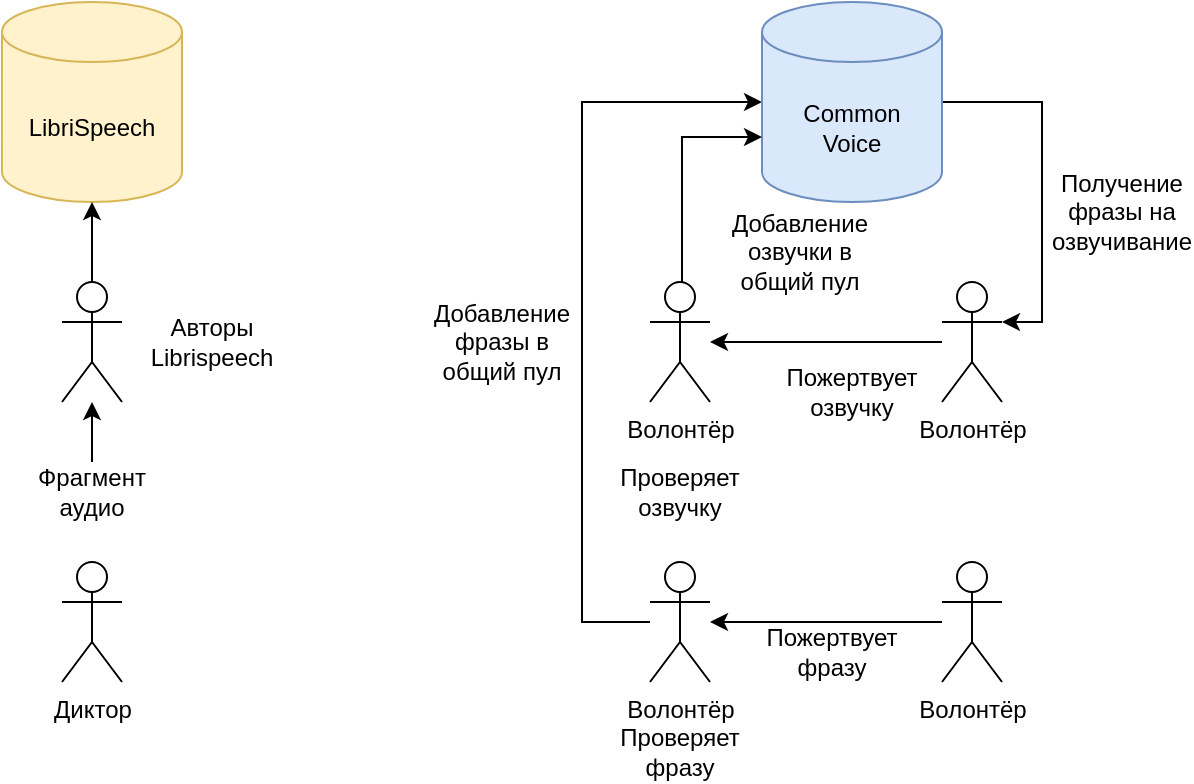 <mxfile version="27.1.4">
  <diagram name="Страница — 1" id="UwSchN5xPN8y2xv8IUtg">
    <mxGraphModel dx="827" dy="494" grid="1" gridSize="10" guides="1" tooltips="1" connect="1" arrows="1" fold="1" page="1" pageScale="1" pageWidth="827" pageHeight="1169" math="0" shadow="0">
      <root>
        <mxCell id="0" />
        <mxCell id="1" parent="0" />
        <mxCell id="inmhkqWRauiEsMhraLKT-1" value="Диктор" style="shape=umlActor;verticalLabelPosition=bottom;verticalAlign=top;html=1;outlineConnect=0;" vertex="1" parent="1">
          <mxGeometry x="120" y="330" width="30" height="60" as="geometry" />
        </mxCell>
        <mxCell id="inmhkqWRauiEsMhraLKT-6" style="edgeStyle=orthogonalEdgeStyle;rounded=0;orthogonalLoop=1;jettySize=auto;html=1;exitX=0.5;exitY=0;exitDx=0;exitDy=0;" edge="1" parent="1" source="inmhkqWRauiEsMhraLKT-3" target="inmhkqWRauiEsMhraLKT-5">
          <mxGeometry relative="1" as="geometry" />
        </mxCell>
        <mxCell id="inmhkqWRauiEsMhraLKT-3" value="Фрагмент аудио" style="text;html=1;align=center;verticalAlign=middle;whiteSpace=wrap;rounded=0;" vertex="1" parent="1">
          <mxGeometry x="105" y="280" width="60" height="30" as="geometry" />
        </mxCell>
        <mxCell id="inmhkqWRauiEsMhraLKT-4" value="LibriSpeech" style="shape=cylinder3;whiteSpace=wrap;html=1;boundedLbl=1;backgroundOutline=1;size=15;fillColor=#fff2cc;strokeColor=#d6b656;" vertex="1" parent="1">
          <mxGeometry x="90" y="50" width="90" height="100" as="geometry" />
        </mxCell>
        <mxCell id="inmhkqWRauiEsMhraLKT-5" value="" style="shape=umlActor;verticalLabelPosition=bottom;verticalAlign=top;html=1;outlineConnect=0;" vertex="1" parent="1">
          <mxGeometry x="120" y="190" width="30" height="60" as="geometry" />
        </mxCell>
        <mxCell id="inmhkqWRauiEsMhraLKT-8" style="edgeStyle=orthogonalEdgeStyle;rounded=0;orthogonalLoop=1;jettySize=auto;html=1;exitX=0.5;exitY=0;exitDx=0;exitDy=0;exitPerimeter=0;entryX=0.5;entryY=1;entryDx=0;entryDy=0;entryPerimeter=0;" edge="1" parent="1" source="inmhkqWRauiEsMhraLKT-5" target="inmhkqWRauiEsMhraLKT-4">
          <mxGeometry relative="1" as="geometry" />
        </mxCell>
        <mxCell id="inmhkqWRauiEsMhraLKT-9" value="Авторы&lt;div&gt;Librispeech&lt;/div&gt;" style="text;html=1;align=center;verticalAlign=middle;whiteSpace=wrap;rounded=0;" vertex="1" parent="1">
          <mxGeometry x="165" y="205" width="60" height="30" as="geometry" />
        </mxCell>
        <mxCell id="inmhkqWRauiEsMhraLKT-16" style="edgeStyle=orthogonalEdgeStyle;rounded=0;orthogonalLoop=1;jettySize=auto;html=1;" edge="1" parent="1" source="inmhkqWRauiEsMhraLKT-10" target="inmhkqWRauiEsMhraLKT-11">
          <mxGeometry relative="1" as="geometry" />
        </mxCell>
        <mxCell id="inmhkqWRauiEsMhraLKT-10" value="Волонтёр" style="shape=umlActor;verticalLabelPosition=bottom;verticalAlign=top;html=1;outlineConnect=0;" vertex="1" parent="1">
          <mxGeometry x="560" y="330" width="30" height="60" as="geometry" />
        </mxCell>
        <mxCell id="inmhkqWRauiEsMhraLKT-18" style="edgeStyle=orthogonalEdgeStyle;rounded=0;orthogonalLoop=1;jettySize=auto;html=1;entryX=0;entryY=0.5;entryDx=0;entryDy=0;entryPerimeter=0;" edge="1" parent="1" source="inmhkqWRauiEsMhraLKT-11" target="inmhkqWRauiEsMhraLKT-14">
          <mxGeometry relative="1" as="geometry">
            <mxPoint x="390" y="110" as="targetPoint" />
            <Array as="points">
              <mxPoint x="380" y="360" />
              <mxPoint x="380" y="100" />
            </Array>
          </mxGeometry>
        </mxCell>
        <mxCell id="inmhkqWRauiEsMhraLKT-11" value="Волонтёр" style="shape=umlActor;verticalLabelPosition=bottom;verticalAlign=top;html=1;outlineConnect=0;" vertex="1" parent="1">
          <mxGeometry x="414" y="330" width="30" height="60" as="geometry" />
        </mxCell>
        <mxCell id="inmhkqWRauiEsMhraLKT-12" value="Волонтёр" style="shape=umlActor;verticalLabelPosition=bottom;verticalAlign=top;html=1;outlineConnect=0;" vertex="1" parent="1">
          <mxGeometry x="414" y="190" width="30" height="60" as="geometry" />
        </mxCell>
        <mxCell id="inmhkqWRauiEsMhraLKT-24" style="edgeStyle=orthogonalEdgeStyle;rounded=0;orthogonalLoop=1;jettySize=auto;html=1;" edge="1" parent="1" source="inmhkqWRauiEsMhraLKT-13" target="inmhkqWRauiEsMhraLKT-12">
          <mxGeometry relative="1" as="geometry" />
        </mxCell>
        <mxCell id="inmhkqWRauiEsMhraLKT-13" value="Волонтёр" style="shape=umlActor;verticalLabelPosition=bottom;verticalAlign=top;html=1;outlineConnect=0;" vertex="1" parent="1">
          <mxGeometry x="560" y="190" width="30" height="60" as="geometry" />
        </mxCell>
        <mxCell id="inmhkqWRauiEsMhraLKT-22" style="edgeStyle=orthogonalEdgeStyle;rounded=0;orthogonalLoop=1;jettySize=auto;html=1;exitX=1;exitY=0.5;exitDx=0;exitDy=0;exitPerimeter=0;entryX=1;entryY=0.333;entryDx=0;entryDy=0;entryPerimeter=0;" edge="1" parent="1" source="inmhkqWRauiEsMhraLKT-14" target="inmhkqWRauiEsMhraLKT-13">
          <mxGeometry relative="1" as="geometry">
            <mxPoint x="620" y="220" as="targetPoint" />
          </mxGeometry>
        </mxCell>
        <mxCell id="inmhkqWRauiEsMhraLKT-14" value="Common&lt;div&gt;Voice&lt;/div&gt;" style="shape=cylinder3;whiteSpace=wrap;html=1;boundedLbl=1;backgroundOutline=1;size=15;fillColor=#dae8fc;strokeColor=#6c8ebf;" vertex="1" parent="1">
          <mxGeometry x="470" y="50" width="90" height="100" as="geometry" />
        </mxCell>
        <mxCell id="inmhkqWRauiEsMhraLKT-15" value="Пожертвует фразу" style="text;html=1;align=center;verticalAlign=middle;whiteSpace=wrap;rounded=0;" vertex="1" parent="1">
          <mxGeometry x="475" y="360" width="60" height="30" as="geometry" />
        </mxCell>
        <mxCell id="inmhkqWRauiEsMhraLKT-17" value="Проверяет&lt;div&gt;фразу&lt;/div&gt;" style="text;html=1;align=center;verticalAlign=middle;whiteSpace=wrap;rounded=0;" vertex="1" parent="1">
          <mxGeometry x="399" y="410" width="60" height="30" as="geometry" />
        </mxCell>
        <mxCell id="inmhkqWRauiEsMhraLKT-20" style="edgeStyle=orthogonalEdgeStyle;rounded=0;orthogonalLoop=1;jettySize=auto;html=1;entryX=0;entryY=0;entryDx=0;entryDy=67.5;entryPerimeter=0;" edge="1" parent="1" source="inmhkqWRauiEsMhraLKT-12" target="inmhkqWRauiEsMhraLKT-14">
          <mxGeometry relative="1" as="geometry">
            <Array as="points">
              <mxPoint x="430" y="118" />
            </Array>
          </mxGeometry>
        </mxCell>
        <mxCell id="inmhkqWRauiEsMhraLKT-21" value="Добавление&lt;div&gt;фразы в общий пул&lt;/div&gt;" style="text;html=1;align=center;verticalAlign=middle;whiteSpace=wrap;rounded=0;" vertex="1" parent="1">
          <mxGeometry x="310" y="205" width="60" height="30" as="geometry" />
        </mxCell>
        <mxCell id="inmhkqWRauiEsMhraLKT-23" value="Получение&lt;div&gt;фразы на&lt;/div&gt;&lt;div&gt;озвучивание&lt;/div&gt;" style="text;html=1;align=center;verticalAlign=middle;whiteSpace=wrap;rounded=0;" vertex="1" parent="1">
          <mxGeometry x="620" y="140" width="60" height="30" as="geometry" />
        </mxCell>
        <mxCell id="inmhkqWRauiEsMhraLKT-25" value="Пожертвует озвучку" style="text;html=1;align=center;verticalAlign=middle;whiteSpace=wrap;rounded=0;" vertex="1" parent="1">
          <mxGeometry x="485" y="230" width="60" height="30" as="geometry" />
        </mxCell>
        <mxCell id="inmhkqWRauiEsMhraLKT-26" value="Проверяет&lt;div&gt;озвучку&lt;/div&gt;" style="text;html=1;align=center;verticalAlign=middle;whiteSpace=wrap;rounded=0;" vertex="1" parent="1">
          <mxGeometry x="399" y="280" width="60" height="30" as="geometry" />
        </mxCell>
        <mxCell id="inmhkqWRauiEsMhraLKT-27" value="Добавление&lt;div&gt;озвучки&amp;nbsp;&lt;span style=&quot;background-color: transparent; color: light-dark(rgb(0, 0, 0), rgb(255, 255, 255));&quot;&gt;в общий пул&lt;/span&gt;&lt;/div&gt;" style="text;html=1;align=center;verticalAlign=middle;whiteSpace=wrap;rounded=0;" vertex="1" parent="1">
          <mxGeometry x="459" y="160" width="60" height="30" as="geometry" />
        </mxCell>
      </root>
    </mxGraphModel>
  </diagram>
</mxfile>
